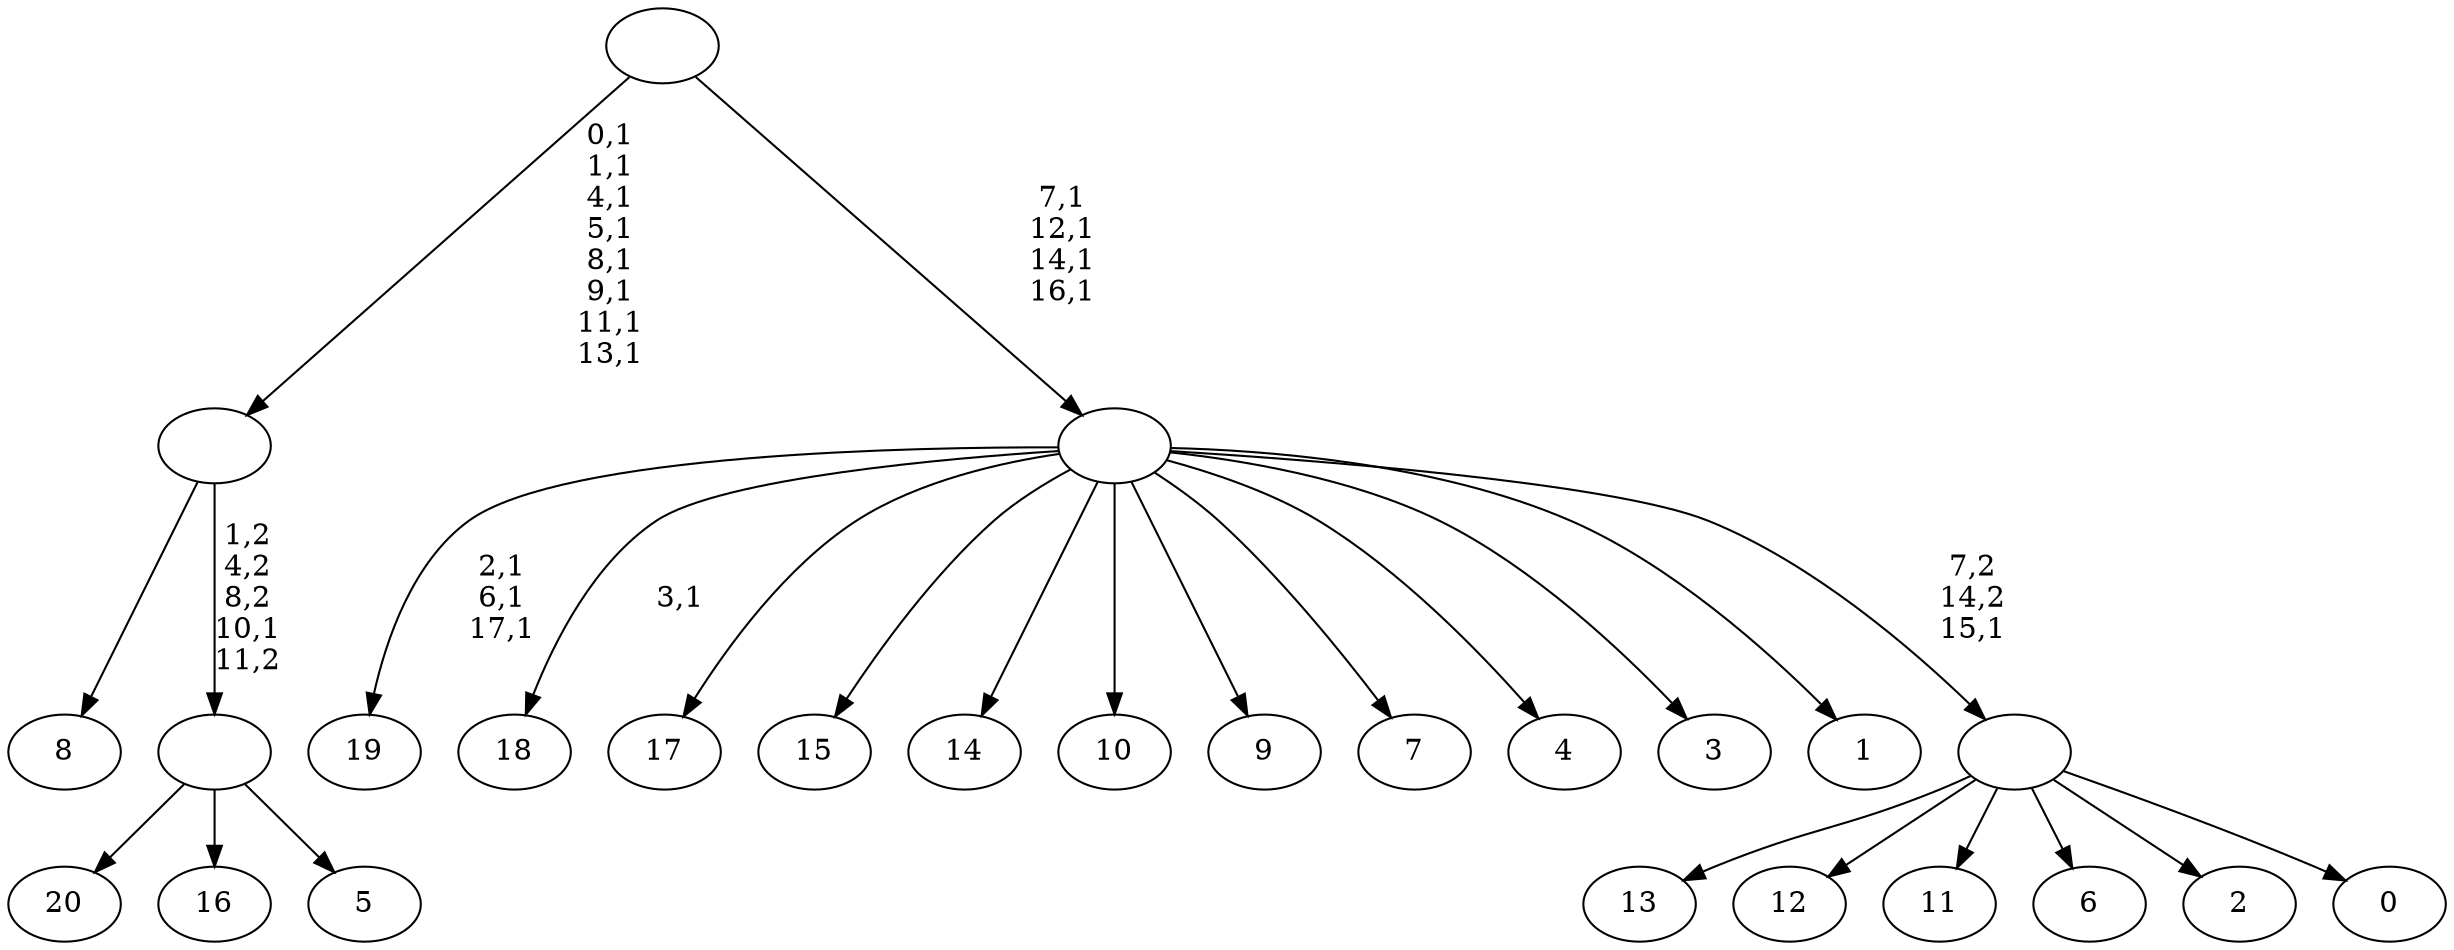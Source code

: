 digraph T {
	39 [label="20"]
	38 [label="19"]
	34 [label="18"]
	32 [label="17"]
	31 [label="16"]
	30 [label="15"]
	29 [label="14"]
	28 [label="13"]
	27 [label="12"]
	26 [label="11"]
	25 [label="10"]
	24 [label="9"]
	23 [label="8"]
	22 [label="7"]
	21 [label="6"]
	20 [label="5"]
	19 [label=""]
	18 [label=""]
	10 [label="4"]
	9 [label="3"]
	8 [label="2"]
	7 [label="1"]
	6 [label="0"]
	5 [label=""]
	4 [label=""]
	0 [label=""]
	19 -> 39 [label=""]
	19 -> 31 [label=""]
	19 -> 20 [label=""]
	18 -> 23 [label=""]
	18 -> 19 [label="1,2\n4,2\n8,2\n10,1\n11,2"]
	5 -> 28 [label=""]
	5 -> 27 [label=""]
	5 -> 26 [label=""]
	5 -> 21 [label=""]
	5 -> 8 [label=""]
	5 -> 6 [label=""]
	4 -> 34 [label="3,1"]
	4 -> 38 [label="2,1\n6,1\n17,1"]
	4 -> 32 [label=""]
	4 -> 30 [label=""]
	4 -> 29 [label=""]
	4 -> 25 [label=""]
	4 -> 24 [label=""]
	4 -> 22 [label=""]
	4 -> 10 [label=""]
	4 -> 9 [label=""]
	4 -> 7 [label=""]
	4 -> 5 [label="7,2\n14,2\n15,1"]
	0 -> 4 [label="7,1\n12,1\n14,1\n16,1"]
	0 -> 18 [label="0,1\n1,1\n4,1\n5,1\n8,1\n9,1\n11,1\n13,1"]
}
